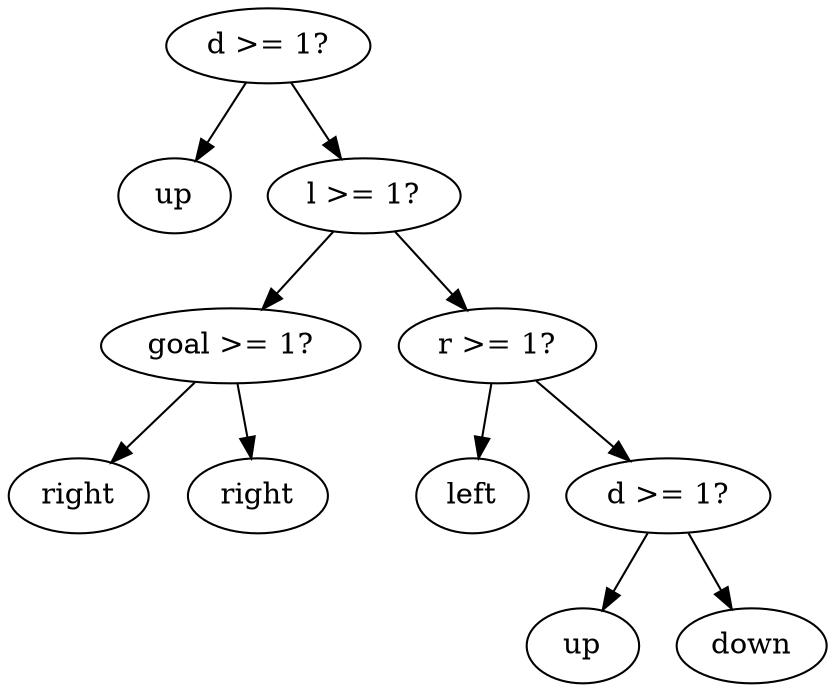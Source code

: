 digraph tree {
    "0x0" [label="d >= 1?"];
    "0x1" [label="up"];
    "0x2" [label="l >= 1?"];
    "0x3" [label="goal >= 1?"];
    "0x4" [label="right"];
    "0x5" [label="right"];
    "0x6" [label="r >= 1?"];
    "0x7" [label="left"];
    "0x8" [label="d >= 1?"];
    "0x9" [label="up"];
    "0xa" [label="down"];
    "0x0" -> "0x1";
    "0x0" -> "0x2";
    "0x2" -> "0x3";
    "0x2" -> "0x6";
    "0x3" -> "0x4";
    "0x3" -> "0x5";
    "0x6" -> "0x7";
    "0x6" -> "0x8";
    "0x8" -> "0x9";
    "0x8" -> "0xa";
}
